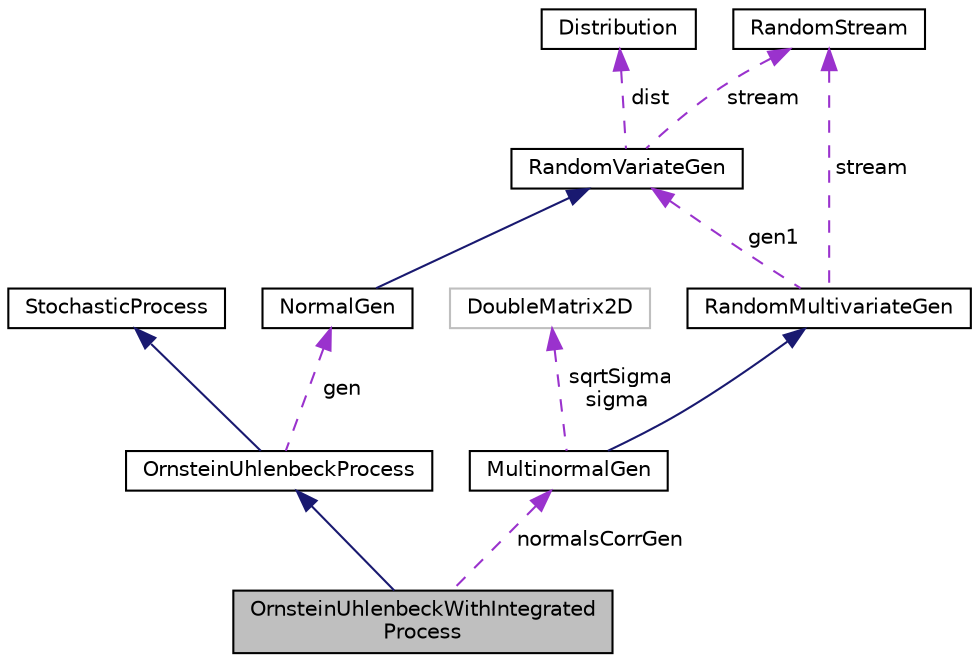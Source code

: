 digraph "OrnsteinUhlenbeckWithIntegratedProcess"
{
 // INTERACTIVE_SVG=YES
  bgcolor="transparent";
  edge [fontname="Helvetica",fontsize="10",labelfontname="Helvetica",labelfontsize="10"];
  node [fontname="Helvetica",fontsize="10",shape=record];
  Node3 [label="OrnsteinUhlenbeckWithIntegrated\lProcess",height=0.2,width=0.4,color="black", fillcolor="grey75", style="filled", fontcolor="black"];
  Node4 -> Node3 [dir="back",color="midnightblue",fontsize="10",style="solid",fontname="Helvetica"];
  Node4 [label="OrnsteinUhlenbeckProcess",height=0.2,width=0.4,color="black",URL="$d9/d25/classumontreal_1_1ssj_1_1stochprocess_1_1OrnsteinUhlenbeckProcess.html",tooltip="This class represents an Ornstein-Uhlenbeck process , sampled at times . "];
  Node5 -> Node4 [dir="back",color="midnightblue",fontsize="10",style="solid",fontname="Helvetica"];
  Node5 [label="StochasticProcess",height=0.2,width=0.4,color="black",URL="$d9/d28/classumontreal_1_1ssj_1_1stochprocess_1_1StochasticProcess.html",tooltip="Abstract base class for a stochastic process  sampled (or observed) at a finite number of time points..."];
  Node6 -> Node4 [dir="back",color="darkorchid3",fontsize="10",style="dashed",label=" gen" ,fontname="Helvetica"];
  Node6 [label="NormalGen",height=0.2,width=0.4,color="black",URL="$dd/d08/classumontreal_1_1ssj_1_1randvar_1_1NormalGen.html",tooltip="This class implements methods for generating random variates from the normal distribution ..."];
  Node7 -> Node6 [dir="back",color="midnightblue",fontsize="10",style="solid",fontname="Helvetica"];
  Node7 [label="RandomVariateGen",height=0.2,width=0.4,color="black",URL="$de/de0/classumontreal_1_1ssj_1_1randvar_1_1RandomVariateGen.html",tooltip="This is the base class for all random variate generators over the real line. "];
  Node8 -> Node7 [dir="back",color="darkorchid3",fontsize="10",style="dashed",label=" dist" ,fontname="Helvetica"];
  Node8 [label="Distribution",height=0.2,width=0.4,color="black",URL="$d6/dd2/interfaceumontreal_1_1ssj_1_1probdist_1_1Distribution.html",tooltip="This interface should be implemented by all classes supporting discrete and continuous distributions..."];
  Node9 -> Node7 [dir="back",color="darkorchid3",fontsize="10",style="dashed",label=" stream" ,fontname="Helvetica"];
  Node9 [label="RandomStream",height=0.2,width=0.4,color="black",URL="$d1/d7c/interfaceumontreal_1_1ssj_1_1rng_1_1RandomStream.html",tooltip="This interface defines the basic structures to handle multiple streams of uniform (pseudo)random numb..."];
  Node10 -> Node3 [dir="back",color="darkorchid3",fontsize="10",style="dashed",label=" normalsCorrGen" ,fontname="Helvetica"];
  Node10 [label="MultinormalGen",height=0.2,width=0.4,color="black",URL="$da/dc1/classumontreal_1_1ssj_1_1randvarmulti_1_1MultinormalGen.html",tooltip="Extends RandomMultivariateGen for a multivariate normal (or multinormal) distribution  ..."];
  Node11 -> Node10 [dir="back",color="midnightblue",fontsize="10",style="solid",fontname="Helvetica"];
  Node11 [label="RandomMultivariateGen",height=0.2,width=0.4,color="black",URL="$d5/da4/classumontreal_1_1ssj_1_1randvarmulti_1_1RandomMultivariateGen.html",tooltip="This class is the multivariate counterpart of umontreal.ssj.randvar.RandomVariateGen. "];
  Node7 -> Node11 [dir="back",color="darkorchid3",fontsize="10",style="dashed",label=" gen1" ,fontname="Helvetica"];
  Node9 -> Node11 [dir="back",color="darkorchid3",fontsize="10",style="dashed",label=" stream" ,fontname="Helvetica"];
  Node12 -> Node10 [dir="back",color="darkorchid3",fontsize="10",style="dashed",label=" sqrtSigma\nsigma" ,fontname="Helvetica"];
  Node12 [label="DoubleMatrix2D",height=0.2,width=0.4,color="grey75"];
}
